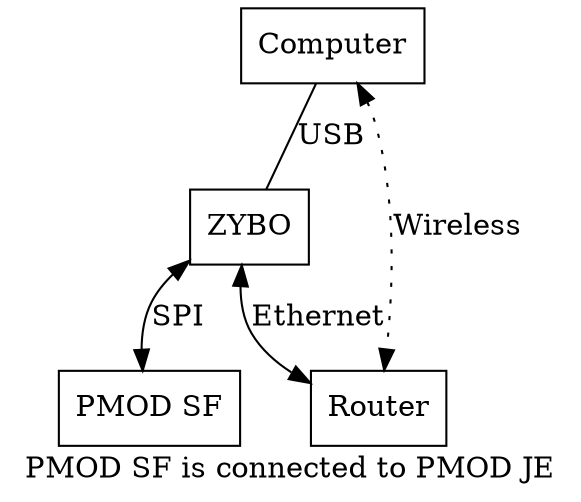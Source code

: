 strict digraph G {
        label="PMOD SF is connected to PMOD JE"
	Computer  [shape=box]
	ZYBO	  [shape=box]
	SPI_Flash [shape=box, label="PMOD SF"]
	Router    [shape=box]
	Computer -> ZYBO [arrowhead=none, label="USB"]
	Computer -> Router [dir=both, label="Wireless", style="dotted"]
	ZYBO -> SPI_Flash [dir=both, label="SPI"]
	ZYBO -> Router [dir=both, label="Ethernet"]
}